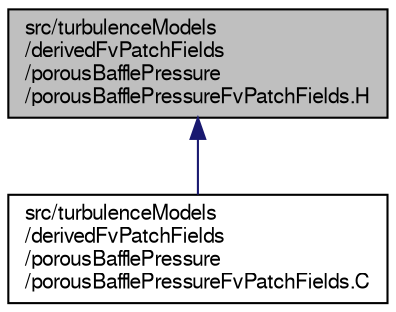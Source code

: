 digraph "src/turbulenceModels/derivedFvPatchFields/porousBafflePressure/porousBafflePressureFvPatchFields.H"
{
  bgcolor="transparent";
  edge [fontname="FreeSans",fontsize="10",labelfontname="FreeSans",labelfontsize="10"];
  node [fontname="FreeSans",fontsize="10",shape=record];
  Node217 [label="src/turbulenceModels\l/derivedFvPatchFields\l/porousBafflePressure\l/porousBafflePressureFvPatchFields.H",height=0.2,width=0.4,color="black", fillcolor="grey75", style="filled", fontcolor="black"];
  Node217 -> Node218 [dir="back",color="midnightblue",fontsize="10",style="solid",fontname="FreeSans"];
  Node218 [label="src/turbulenceModels\l/derivedFvPatchFields\l/porousBafflePressure\l/porousBafflePressureFvPatchFields.C",height=0.2,width=0.4,color="black",URL="$a17396.html"];
}
